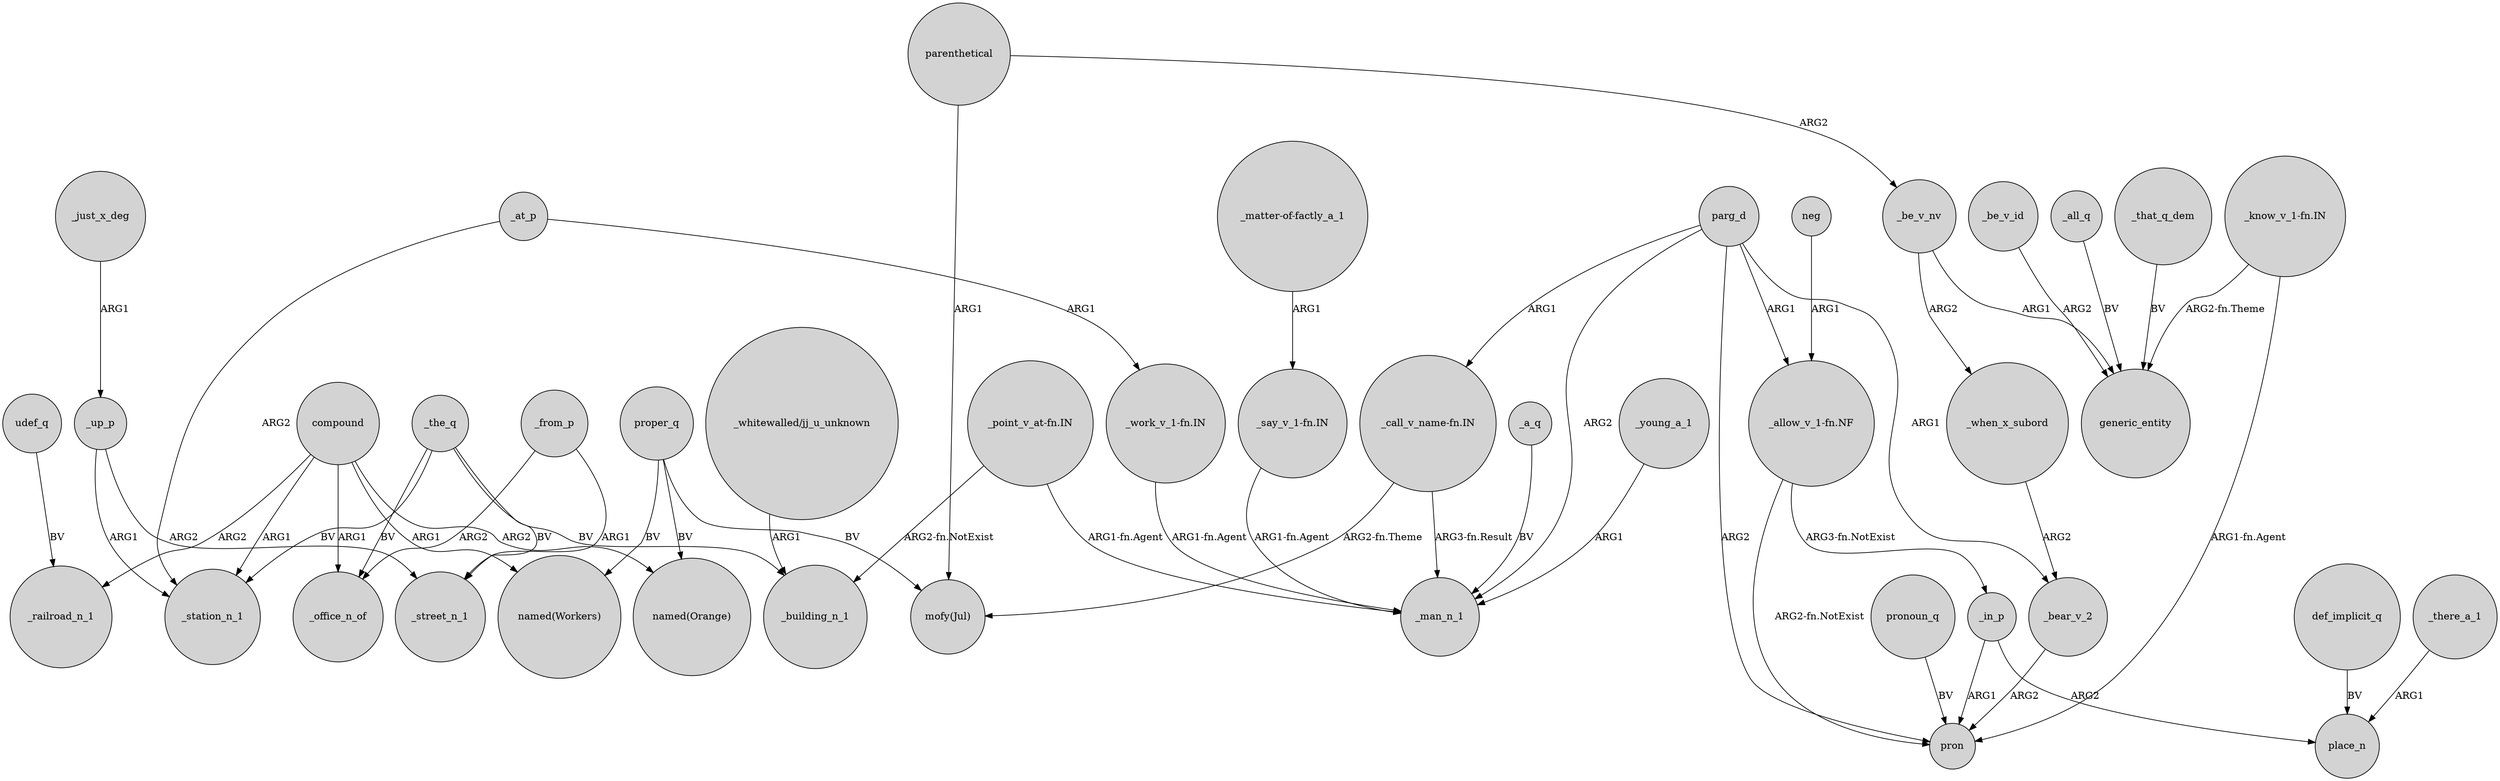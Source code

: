 digraph {
	node [shape=circle style=filled]
	compound -> _railroad_n_1 [label=ARG2]
	"_point_v_at-fn.IN" -> _building_n_1 [label="ARG2-fn.NotExist"]
	neg -> "_allow_v_1-fn.NF" [label=ARG1]
	proper_q -> "mofy(Jul)" [label=BV]
	"_allow_v_1-fn.NF" -> _in_p [label="ARG3-fn.NotExist"]
	_in_p -> pron [label=ARG1]
	_that_q_dem -> generic_entity [label=BV]
	"_call_v_name-fn.IN" -> _man_n_1 [label="ARG3-fn.Result"]
	_at_p -> _station_n_1 [label=ARG2]
	_from_p -> _office_n_of [label=ARG2]
	"_know_v_1-fn.IN" -> generic_entity [label="ARG2-fn.Theme"]
	compound -> "named(Orange)" [label=ARG2]
	compound -> _office_n_of [label=ARG1]
	_in_p -> place_n [label=ARG2]
	"_know_v_1-fn.IN" -> pron [label="ARG1-fn.Agent"]
	def_implicit_q -> place_n [label=BV]
	_be_v_nv -> _when_x_subord [label=ARG2]
	_at_p -> "_work_v_1-fn.IN" [label=ARG1]
	_from_p -> _street_n_1 [label=ARG1]
	"_matter-of-factly_a_1" -> "_say_v_1-fn.IN" [label=ARG1]
	_bear_v_2 -> pron [label=ARG2]
	_the_q -> _station_n_1 [label=BV]
	udef_q -> _railroad_n_1 [label=BV]
	_the_q -> _office_n_of [label=BV]
	"_point_v_at-fn.IN" -> _man_n_1 [label="ARG1-fn.Agent"]
	parg_d -> pron [label=ARG2]
	_be_v_id -> generic_entity [label=ARG2]
	_all_q -> generic_entity [label=BV]
	"_work_v_1-fn.IN" -> _man_n_1 [label="ARG1-fn.Agent"]
	parg_d -> "_call_v_name-fn.IN" [label=ARG1]
	parenthetical -> _be_v_nv [label=ARG2]
	pronoun_q -> pron [label=BV]
	compound -> _station_n_1 [label=ARG1]
	_the_q -> _street_n_1 [label=BV]
	_the_q -> _building_n_1 [label=BV]
	"_allow_v_1-fn.NF" -> pron [label="ARG2-fn.NotExist"]
	proper_q -> "named(Orange)" [label=BV]
	_up_p -> _street_n_1 [label=ARG2]
	compound -> "named(Workers)" [label=ARG1]
	"_say_v_1-fn.IN" -> _man_n_1 [label="ARG1-fn.Agent"]
	_a_q -> _man_n_1 [label=BV]
	proper_q -> "named(Workers)" [label=BV]
	parg_d -> _man_n_1 [label=ARG2]
	_just_x_deg -> _up_p [label=ARG1]
	"_whitewalled/jj_u_unknown" -> _building_n_1 [label=ARG1]
	_be_v_nv -> generic_entity [label=ARG1]
	parg_d -> _bear_v_2 [label=ARG1]
	parg_d -> "_allow_v_1-fn.NF" [label=ARG1]
	_when_x_subord -> _bear_v_2 [label=ARG2]
	parenthetical -> "mofy(Jul)" [label=ARG1]
	_up_p -> _station_n_1 [label=ARG1]
	_there_a_1 -> place_n [label=ARG1]
	_young_a_1 -> _man_n_1 [label=ARG1]
	"_call_v_name-fn.IN" -> "mofy(Jul)" [label="ARG2-fn.Theme"]
}
